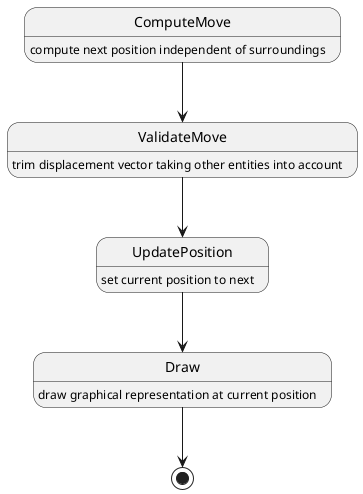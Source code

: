 @startuml

ComputeMove --> ValidateMove
ComputeMove:  compute next position independent of surroundings

ValidateMove --> UpdatePosition
ValidateMove: trim displacement vector taking other entities into account

UpdatePosition --> Draw
UpdatePosition: set current position to next

Draw --> [*]
Draw: draw graphical representation at current position



@enduml